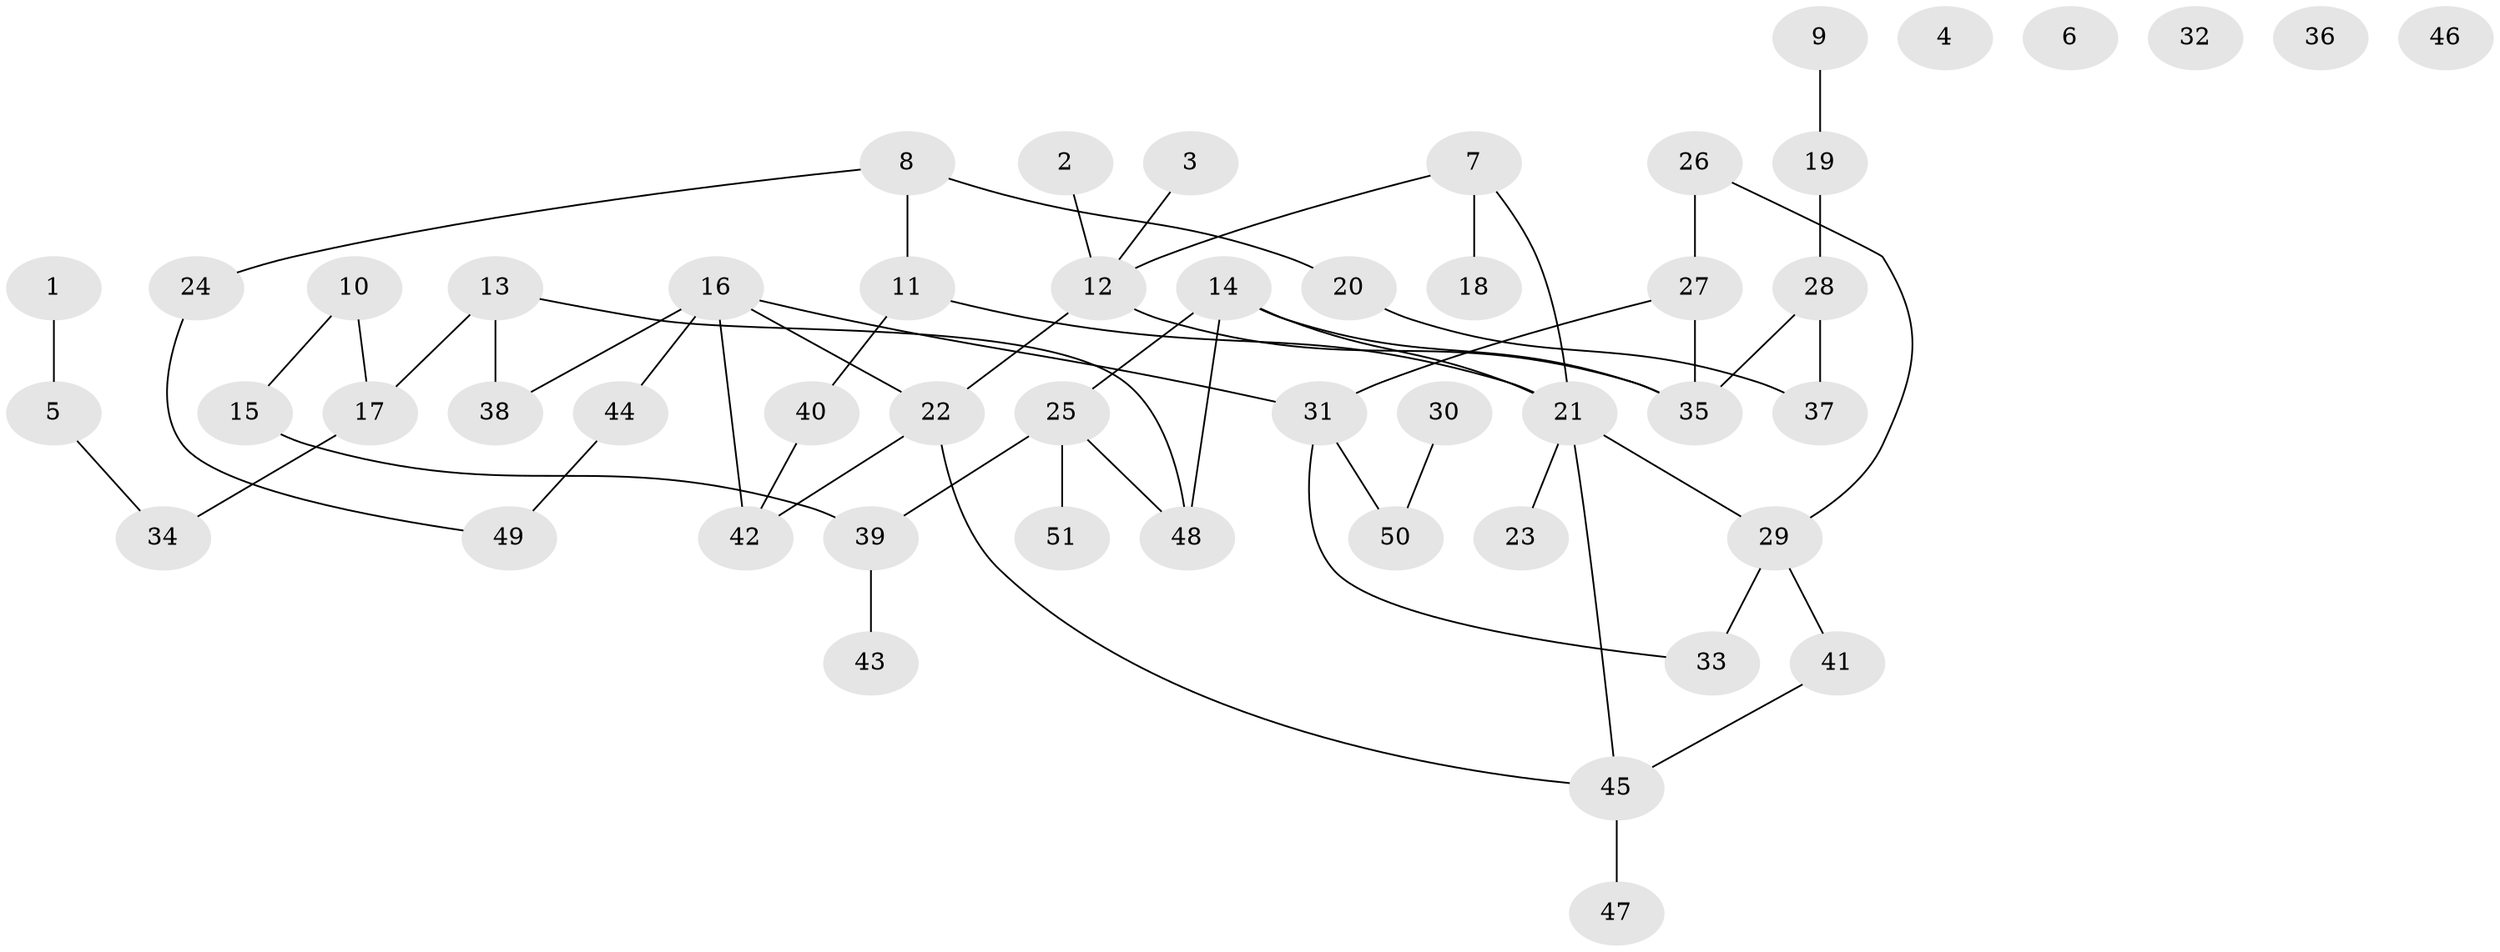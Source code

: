 // Generated by graph-tools (version 1.1) at 2025/33/03/09/25 02:33:54]
// undirected, 51 vertices, 58 edges
graph export_dot {
graph [start="1"]
  node [color=gray90,style=filled];
  1;
  2;
  3;
  4;
  5;
  6;
  7;
  8;
  9;
  10;
  11;
  12;
  13;
  14;
  15;
  16;
  17;
  18;
  19;
  20;
  21;
  22;
  23;
  24;
  25;
  26;
  27;
  28;
  29;
  30;
  31;
  32;
  33;
  34;
  35;
  36;
  37;
  38;
  39;
  40;
  41;
  42;
  43;
  44;
  45;
  46;
  47;
  48;
  49;
  50;
  51;
  1 -- 5;
  2 -- 12;
  3 -- 12;
  5 -- 34;
  7 -- 12;
  7 -- 18;
  7 -- 21;
  8 -- 11;
  8 -- 20;
  8 -- 24;
  9 -- 19;
  10 -- 15;
  10 -- 17;
  11 -- 21;
  11 -- 40;
  12 -- 22;
  12 -- 35;
  13 -- 17;
  13 -- 38;
  13 -- 48;
  14 -- 21;
  14 -- 25;
  14 -- 35;
  14 -- 48;
  15 -- 39;
  16 -- 22;
  16 -- 31;
  16 -- 38;
  16 -- 42;
  16 -- 44;
  17 -- 34;
  19 -- 28;
  20 -- 37;
  21 -- 23;
  21 -- 29;
  21 -- 45;
  22 -- 42;
  22 -- 45;
  24 -- 49;
  25 -- 39;
  25 -- 48;
  25 -- 51;
  26 -- 27;
  26 -- 29;
  27 -- 31;
  27 -- 35;
  28 -- 35;
  28 -- 37;
  29 -- 33;
  29 -- 41;
  30 -- 50;
  31 -- 33;
  31 -- 50;
  39 -- 43;
  40 -- 42;
  41 -- 45;
  44 -- 49;
  45 -- 47;
}
